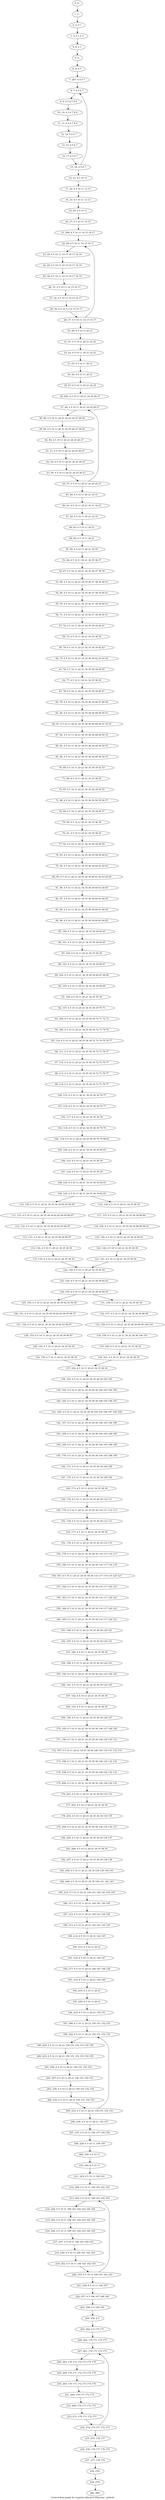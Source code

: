 digraph G {
graph [label="Control-flow-graph for register allocator (function _prtbrd)"]
0[label="0, 0: "];
1[label="1, 1: "];
2[label="2, 2: 0 1 "];
3[label="3, 3: 0 1 2 3 "];
4[label="4, 4: 2 3 "];
5[label="5, 5: "];
6[label="6, 8: 4 5 "];
7[label="7, 287: 4 5 6 7 "];
8[label="8, 7: 4 5 6 7 "];
9[label="9, 9: 4 5 6 7 8 9 "];
10[label="10, 10: 4 5 6 7 8 9 "];
11[label="11, 11: 4 5 6 7 8 9 "];
12[label="12, 12: 4 5 6 7 "];
13[label="13, 15: 4 5 6 7 "];
14[label="14, 17: 4 5 6 7 "];
15[label="15, 18: 4 5 6 7 "];
16[label="16, 21: 4 5 10 11 "];
17[label="17, 22: 4 5 10 11 12 13 "];
18[label="18, 23: 4 5 10 11 12 13 "];
19[label="19, 24: 4 5 10 11 "];
20[label="20, 27: 4 5 10 11 14 15 "];
21[label="21, 290: 4 5 10 11 14 15 16 17 "];
22[label="22, 26: 4 5 10 11 14 15 16 17 "];
23[label="23, 28: 4 5 10 11 14 15 16 17 18 19 "];
24[label="24, 29: 4 5 10 11 14 15 16 17 18 19 "];
25[label="25, 30: 4 5 10 11 14 15 16 17 18 19 "];
26[label="26, 31: 4 5 10 11 14 15 16 17 "];
27[label="27, 34: 4 5 10 11 14 15 16 17 "];
28[label="28, 36: 4 5 10 11 14 15 16 17 "];
29[label="29, 37: 4 5 10 11 14 15 16 17 "];
30[label="30, 40: 4 5 10 11 20 21 "];
31[label="31, 41: 4 5 10 11 20 21 22 23 "];
32[label="32, 42: 4 5 10 11 20 21 22 23 "];
33[label="33, 43: 4 5 10 11 20 21 "];
34[label="34, 44: 4 5 10 11 20 21 "];
35[label="35, 47: 4 5 10 11 20 21 24 25 "];
36[label="36, 293: 4 5 10 11 20 21 24 25 26 27 "];
37[label="37, 46: 4 5 10 11 20 21 24 25 26 27 "];
38[label="38, 48: 4 5 10 11 20 21 24 25 26 27 28 29 "];
39[label="39, 49: 4 5 10 11 20 21 24 25 26 27 28 29 "];
40[label="40, 50: 4 5 10 11 20 21 24 25 26 27 "];
41[label="41, 51: 4 5 10 11 20 21 24 25 26 27 "];
42[label="42, 54: 4 5 10 11 20 21 24 25 26 27 "];
43[label="43, 56: 4 5 10 11 20 21 24 25 26 27 "];
44[label="44, 57: 4 5 10 11 20 21 24 25 26 27 "];
45[label="45, 60: 4 5 10 11 20 21 30 31 "];
46[label="46, 61: 4 5 10 11 20 21 30 31 32 33 "];
47[label="47, 62: 4 5 10 11 20 21 32 33 "];
48[label="48, 63: 4 5 10 11 20 21 "];
49[label="49, 64: 4 5 10 11 20 21 "];
50[label="50, 65: 4 5 10 11 20 21 34 35 "];
51[label="51, 66: 4 5 10 11 20 21 34 35 36 37 "];
52[label="52, 67: 4 5 10 11 20 21 34 35 36 37 38 39 "];
53[label="53, 68: 4 5 10 11 20 21 34 35 36 37 38 39 40 41 "];
54[label="54, 69: 4 5 10 11 20 21 34 35 36 37 38 39 40 41 "];
55[label="55, 70: 4 5 10 11 20 21 34 35 36 37 38 39 40 41 "];
56[label="56, 71: 4 5 10 11 20 21 34 35 36 37 38 39 40 41 "];
57[label="57, 72: 4 5 10 11 20 21 34 35 38 39 40 41 "];
58[label="58, 73: 4 5 10 11 20 21 34 35 38 39 "];
59[label="59, 74: 4 5 10 11 20 21 34 35 38 39 42 43 "];
60[label="60, 75: 4 5 10 11 20 21 34 35 38 39 42 43 44 45 "];
61[label="61, 76: 4 5 10 11 20 21 34 35 38 39 44 45 "];
62[label="62, 77: 4 5 10 11 20 21 34 35 38 39 "];
63[label="63, 78: 4 5 10 11 20 21 34 35 38 39 46 47 "];
64[label="64, 79: 4 5 10 11 20 21 34 35 38 39 46 47 48 49 "];
65[label="65, 80: 4 5 10 11 20 21 34 35 38 39 48 49 50 51 "];
66[label="66, 81: 4 5 10 11 20 21 34 35 38 39 48 49 50 51 52 53 "];
67[label="67, 82: 4 5 10 11 20 21 34 35 38 39 48 49 52 53 "];
68[label="68, 83: 4 5 10 11 20 21 34 35 38 39 48 49 52 53 "];
69[label="69, 84: 4 5 10 11 20 21 34 35 38 39 48 49 52 53 "];
70[label="70, 85: 4 5 10 11 20 21 34 35 38 39 52 53 "];
71[label="71, 86: 4 5 10 11 20 21 34 35 38 39 "];
72[label="72, 87: 4 5 10 11 20 21 34 35 38 39 54 55 "];
73[label="73, 88: 4 5 10 11 20 21 34 35 38 39 54 55 56 57 "];
74[label="74, 89: 4 5 10 11 20 21 34 35 38 39 56 57 "];
75[label="75, 90: 4 5 10 11 20 21 34 35 38 39 "];
76[label="76, 91: 4 5 10 11 20 21 34 35 38 39 "];
77[label="77, 92: 4 5 10 11 20 21 34 35 38 39 58 59 "];
78[label="78, 93: 4 5 10 11 20 21 34 35 38 39 58 59 60 61 "];
79[label="79, 94: 4 5 10 11 20 21 34 35 38 39 60 61 62 63 "];
80[label="80, 95: 4 5 10 11 20 21 34 35 38 39 60 61 62 63 64 65 "];
81[label="81, 96: 4 5 10 11 20 21 34 35 38 39 60 61 64 65 "];
82[label="82, 97: 4 5 10 11 20 21 34 35 38 39 60 61 64 65 "];
83[label="83, 98: 4 5 10 11 20 21 34 35 38 39 60 61 64 65 "];
84[label="84, 99: 4 5 10 11 20 21 34 35 38 39 60 61 64 65 "];
85[label="85, 100: 4 5 10 11 20 21 34 35 38 39 64 65 "];
86[label="86, 101: 4 5 10 11 20 21 34 35 38 39 64 65 "];
87[label="87, 102: 4 5 10 11 20 21 34 35 38 39 "];
88[label="88, 103: 4 5 10 11 20 21 34 35 38 39 66 67 "];
89[label="89, 104: 4 5 10 11 20 21 34 35 38 39 66 67 68 69 "];
90[label="90, 105: 4 5 10 11 20 21 34 35 38 39 68 69 "];
91[label="91, 106: 4 5 10 11 20 21 34 35 38 39 "];
92[label="92, 107: 4 5 10 11 20 21 34 35 38 39 70 71 "];
93[label="93, 108: 4 5 10 11 20 21 34 35 38 39 70 71 72 73 "];
94[label="94, 109: 4 5 10 11 20 21 34 35 38 39 72 73 74 75 "];
95[label="95, 110: 4 5 10 11 20 21 34 35 38 39 72 73 74 75 76 77 "];
96[label="96, 111: 4 5 10 11 20 21 34 35 38 39 72 73 76 77 "];
97[label="97, 112: 4 5 10 11 20 21 34 35 38 39 72 73 76 77 "];
98[label="98, 113: 4 5 10 11 20 21 34 35 38 39 72 73 76 77 "];
99[label="99, 114: 4 5 10 11 20 21 34 35 38 39 72 73 76 77 "];
100[label="100, 115: 4 5 10 11 20 21 34 35 38 39 76 77 "];
101[label="101, 116: 4 5 10 11 20 21 34 35 38 39 76 77 "];
102[label="102, 117: 4 5 10 11 20 21 34 35 38 39 "];
103[label="103, 118: 4 5 10 11 20 21 34 35 38 39 78 79 "];
104[label="104, 119: 4 5 10 11 20 21 34 35 38 39 78 79 80 81 "];
105[label="105, 120: 4 5 10 11 20 21 34 35 38 39 80 81 "];
106[label="106, 121: 4 5 10 11 20 21 34 35 38 39 "];
107[label="107, 122: 4 5 10 11 20 21 34 35 38 39 "];
108[label="108, 124: 4 5 10 11 20 21 34 35 38 39 82 83 "];
109[label="109, 125: 4 5 10 11 20 21 34 35 38 39 82 83 "];
110[label="110, 130: 4 5 10 11 20 21 34 35 38 39 82 83 84 85 "];
111[label="111, 131: 4 5 10 11 20 21 34 35 38 39 82 83 84 85 86 87 "];
112[label="112, 132: 4 5 10 11 20 21 34 35 38 39 82 83 86 87 "];
113[label="113, 133: 4 5 10 11 20 21 34 35 38 39 86 87 "];
114[label="114, 134: 4 5 10 11 20 21 34 35 38 39 "];
115[label="115, 135: 4 5 10 11 20 21 34 35 38 39 "];
116[label="116, 136: 4 5 10 11 20 21 34 35 38 39 "];
117[label="117, 137: 4 5 10 11 20 21 34 35 38 39 88 89 "];
118[label="118, 138: 4 5 10 11 20 21 34 35 38 39 88 89 90 91 "];
119[label="119, 139: 4 5 10 11 20 21 34 35 38 39 90 91 "];
120[label="120, 140: 4 5 10 11 20 21 34 35 38 39 "];
121[label="121, 141: 4 5 10 11 20 21 34 35 38 39 "];
122[label="122, 142: 4 5 10 11 20 21 34 35 38 39 "];
123[label="123, 144: 4 5 10 11 20 21 34 35 38 39 92 93 "];
124[label="124, 145: 4 5 10 11 20 21 34 35 38 39 92 93 "];
125[label="125, 150: 4 5 10 11 20 21 34 35 38 39 92 93 94 95 "];
126[label="126, 151: 4 5 10 11 20 21 34 35 38 39 92 93 94 95 96 97 "];
127[label="127, 152: 4 5 10 11 20 21 34 35 38 39 92 93 96 97 "];
128[label="128, 153: 4 5 10 11 20 21 34 35 38 39 96 97 "];
129[label="129, 154: 4 5 10 11 20 21 34 35 38 39 "];
130[label="130, 155: 4 5 10 11 20 21 34 35 38 39 "];
131[label="131, 156: 4 5 10 11 20 21 34 35 38 39 "];
132[label="132, 157: 4 5 10 11 20 21 34 35 38 39 98 99 "];
133[label="133, 158: 4 5 10 11 20 21 34 35 38 39 98 99 100 101 "];
134[label="134, 159: 4 5 10 11 20 21 34 35 38 39 100 101 "];
135[label="135, 160: 4 5 10 11 20 21 34 35 38 39 "];
136[label="136, 161: 4 5 10 11 20 21 34 35 38 39 "];
137[label="137, 162: 4 5 10 11 20 21 34 35 38 39 "];
138[label="138, 163: 4 5 10 11 20 21 34 35 38 39 102 103 "];
139[label="139, 164: 4 5 10 11 20 21 34 35 38 39 102 103 104 105 "];
140[label="140, 165: 4 5 10 11 20 21 34 35 38 39 104 105 106 107 "];
141[label="141, 166: 4 5 10 11 20 21 34 35 38 39 104 105 106 107 108 109 "];
142[label="142, 167: 4 5 10 11 20 21 34 35 38 39 104 105 108 109 "];
143[label="143, 168: 4 5 10 11 20 21 34 35 38 39 104 105 108 109 "];
144[label="144, 169: 4 5 10 11 20 21 34 35 38 39 104 105 108 109 "];
145[label="145, 170: 4 5 10 11 20 21 34 35 38 39 104 105 108 109 "];
146[label="146, 171: 4 5 10 11 20 21 34 35 38 39 108 109 "];
147[label="147, 172: 4 5 10 11 20 21 34 35 38 39 108 109 "];
148[label="148, 173: 4 5 10 11 20 21 34 35 38 39 "];
149[label="149, 174: 4 5 10 11 20 21 34 35 38 39 110 111 "];
150[label="150, 175: 4 5 10 11 20 21 34 35 38 39 110 111 112 113 "];
151[label="151, 176: 4 5 10 11 20 21 34 35 38 39 112 113 "];
152[label="152, 177: 4 5 10 11 20 21 34 35 38 39 "];
153[label="153, 178: 4 5 10 11 20 21 34 35 38 39 114 115 "];
154[label="154, 179: 4 5 10 11 20 21 34 35 38 39 114 115 116 117 "];
155[label="155, 180: 4 5 10 11 20 21 34 35 38 39 116 117 118 119 "];
156[label="156, 181: 4 5 10 11 20 21 34 35 38 39 116 117 118 119 120 121 "];
157[label="157, 182: 4 5 10 11 20 21 34 35 38 39 116 117 120 121 "];
158[label="158, 183: 4 5 10 11 20 21 34 35 38 39 116 117 120 121 "];
159[label="159, 184: 4 5 10 11 20 21 34 35 38 39 116 117 120 121 "];
160[label="160, 185: 4 5 10 11 20 21 34 35 38 39 116 117 120 121 "];
161[label="161, 186: 4 5 10 11 20 21 34 35 38 39 120 121 "];
162[label="162, 187: 4 5 10 11 20 21 34 35 38 39 120 121 "];
163[label="163, 188: 4 5 10 11 20 21 34 35 38 39 "];
164[label="164, 189: 4 5 10 11 20 21 34 35 38 39 122 123 "];
165[label="165, 190: 4 5 10 11 20 21 34 35 38 39 122 123 124 125 "];
166[label="166, 191: 4 5 10 11 20 21 34 35 38 39 124 125 "];
167[label="167, 192: 4 5 10 11 20 21 34 35 38 39 "];
168[label="168, 193: 4 5 10 11 20 21 34 35 38 39 "];
169[label="169, 194: 4 5 10 11 20 21 34 35 38 39 126 127 "];
170[label="170, 195: 4 5 10 11 20 21 34 35 38 39 126 127 128 129 "];
171[label="171, 196: 4 5 10 11 20 21 34 35 38 39 128 129 130 131 "];
172[label="172, 197: 4 5 10 11 20 21 34 35 38 39 128 129 130 131 132 133 "];
173[label="173, 198: 4 5 10 11 20 21 34 35 38 39 128 129 132 133 "];
174[label="174, 199: 4 5 10 11 20 21 34 35 38 39 128 129 132 133 "];
175[label="175, 200: 4 5 10 11 20 21 34 35 38 39 128 129 132 133 "];
176[label="176, 201: 4 5 10 11 20 21 34 35 38 39 132 133 "];
177[label="177, 202: 4 5 10 11 20 21 34 35 38 39 "];
178[label="178, 203: 4 5 10 11 20 21 34 35 38 39 134 135 "];
179[label="179, 204: 4 5 10 11 20 21 34 35 38 39 134 135 136 137 "];
180[label="180, 205: 4 5 10 11 20 21 34 35 38 39 136 137 "];
181[label="181, 206: 4 5 10 11 20 21 34 35 38 39 "];
182[label="182, 207: 4 5 10 11 20 21 34 35 38 39 138 139 "];
183[label="183, 208: 4 5 10 11 20 21 34 35 138 139 140 141 "];
184[label="184, 209: 4 5 10 11 20 21 34 35 140 141 142 143 "];
185[label="185, 210: 4 5 10 11 20 21 140 141 142 143 144 145 "];
186[label="186, 211: 4 5 10 11 20 21 140 141 144 145 "];
187[label="187, 212: 4 5 10 11 20 21 140 141 144 145 "];
188[label="188, 213: 4 5 10 11 20 21 140 141 144 145 "];
189[label="189, 214: 4 5 10 11 20 21 144 145 "];
190[label="190, 215: 4 5 10 11 20 21 "];
191[label="191, 216: 4 5 10 11 20 21 146 147 "];
192[label="192, 217: 4 5 10 11 20 21 146 147 148 149 "];
193[label="193, 218: 4 5 10 11 20 21 148 149 "];
194[label="194, 219: 4 5 10 11 20 21 "];
195[label="195, 220: 4 5 10 11 20 21 "];
196[label="196, 223: 4 5 10 11 20 21 150 151 "];
197[label="197, 296: 4 5 10 11 20 21 150 151 152 153 "];
198[label="198, 222: 4 5 10 11 20 21 150 151 152 153 "];
199[label="199, 224: 4 5 10 11 20 21 150 151 152 153 154 155 "];
200[label="200, 225: 4 5 10 11 20 21 150 151 152 153 154 155 "];
201[label="201, 226: 4 5 10 11 20 21 150 151 152 153 "];
202[label="202, 227: 4 5 10 11 20 21 150 151 152 153 "];
203[label="203, 230: 4 5 10 11 20 21 150 151 152 153 "];
204[label="204, 232: 4 5 10 11 20 21 150 151 152 153 "];
205[label="205, 233: 4 5 10 11 20 21 150 151 152 153 "];
206[label="206, 236: 4 5 10 11 20 21 156 157 "];
207[label="207, 237: 4 5 10 11 156 157 158 159 "];
208[label="208, 238: 4 5 10 11 158 159 "];
209[label="209, 239: 4 5 10 11 "];
210[label="210, 240: 4 5 10 11 "];
211[label="211, 243: 4 5 10 11 160 161 "];
212[label="212, 299: 4 5 10 11 160 161 162 163 "];
213[label="213, 242: 4 5 10 11 160 161 162 163 "];
214[label="214, 244: 4 5 10 11 160 161 162 163 164 165 "];
215[label="215, 245: 4 5 10 11 160 161 162 163 164 165 "];
216[label="216, 246: 4 5 10 11 160 161 162 163 164 165 "];
217[label="217, 247: 4 5 10 11 160 161 162 163 "];
218[label="218, 250: 4 5 10 11 160 161 162 163 "];
219[label="219, 252: 4 5 10 11 160 161 162 163 "];
220[label="220, 253: 4 5 10 11 160 161 162 163 "];
221[label="221, 256: 4 5 10 11 166 167 "];
222[label="222, 257: 4 5 166 167 168 169 "];
223[label="223, 258: 4 5 168 169 "];
224[label="224, 259: 4 5 "];
225[label="225, 262: 4 5 170 171 "];
226[label="226, 302: 170 171 172 173 "];
227[label="227, 261: 170 171 172 173 "];
228[label="228, 263: 170 171 172 173 174 175 "];
229[label="229, 264: 170 171 172 173 174 175 "];
230[label="230, 265: 170 171 172 173 174 175 "];
231[label="231, 266: 170 171 172 173 "];
232[label="232, 269: 170 171 172 173 "];
233[label="233, 271: 170 171 172 173 "];
234[label="234, 272: 170 171 172 173 "];
235[label="235, 275: 176 177 "];
236[label="236, 276: 176 177 178 179 "];
237[label="237, 277: 178 179 "];
238[label="238, 278: "];
239[label="239, 279: "];
240[label="240, 280: "];
0->1 ;
1->2 ;
2->3 ;
3->4 ;
4->5 ;
5->6 ;
6->7 ;
7->8 ;
8->9 ;
9->10 ;
10->11 ;
11->12 ;
12->13 ;
13->14 ;
14->15 ;
15->16 ;
15->8 ;
16->17 ;
17->18 ;
18->19 ;
19->20 ;
20->21 ;
21->22 ;
22->23 ;
23->24 ;
24->25 ;
25->26 ;
26->27 ;
27->28 ;
28->29 ;
29->30 ;
29->22 ;
30->31 ;
31->32 ;
32->33 ;
33->34 ;
34->35 ;
35->36 ;
36->37 ;
37->38 ;
38->39 ;
39->40 ;
40->41 ;
41->42 ;
42->43 ;
43->44 ;
44->45 ;
44->37 ;
45->46 ;
46->47 ;
47->48 ;
48->49 ;
49->50 ;
50->51 ;
51->52 ;
52->53 ;
53->54 ;
54->55 ;
55->56 ;
56->57 ;
57->58 ;
58->59 ;
59->60 ;
60->61 ;
61->62 ;
62->63 ;
63->64 ;
64->65 ;
65->66 ;
66->67 ;
67->68 ;
68->69 ;
69->70 ;
70->71 ;
71->72 ;
72->73 ;
73->74 ;
74->75 ;
75->76 ;
76->77 ;
77->78 ;
78->79 ;
79->80 ;
80->81 ;
81->82 ;
82->83 ;
83->84 ;
84->85 ;
85->86 ;
86->87 ;
87->88 ;
88->89 ;
89->90 ;
90->91 ;
91->92 ;
92->93 ;
93->94 ;
94->95 ;
95->96 ;
96->97 ;
97->98 ;
98->99 ;
99->100 ;
100->101 ;
101->102 ;
102->103 ;
103->104 ;
104->105 ;
105->106 ;
106->107 ;
107->108 ;
108->109 ;
109->110 ;
109->116 ;
110->111 ;
111->112 ;
112->113 ;
113->114 ;
114->115 ;
115->122 ;
116->117 ;
117->118 ;
118->119 ;
119->120 ;
120->121 ;
121->122 ;
122->123 ;
123->124 ;
124->125 ;
124->131 ;
125->126 ;
126->127 ;
127->128 ;
128->129 ;
129->130 ;
130->137 ;
131->132 ;
132->133 ;
133->134 ;
134->135 ;
135->136 ;
136->137 ;
137->138 ;
138->139 ;
139->140 ;
140->141 ;
141->142 ;
142->143 ;
143->144 ;
144->145 ;
145->146 ;
146->147 ;
147->148 ;
148->149 ;
149->150 ;
150->151 ;
151->152 ;
152->153 ;
153->154 ;
154->155 ;
155->156 ;
156->157 ;
157->158 ;
158->159 ;
159->160 ;
160->161 ;
161->162 ;
162->163 ;
163->164 ;
164->165 ;
165->166 ;
166->167 ;
167->168 ;
168->169 ;
169->170 ;
170->171 ;
171->172 ;
172->173 ;
173->174 ;
174->175 ;
175->176 ;
176->177 ;
177->178 ;
178->179 ;
179->180 ;
180->181 ;
181->182 ;
182->183 ;
183->184 ;
184->185 ;
185->186 ;
186->187 ;
187->188 ;
188->189 ;
189->190 ;
190->191 ;
191->192 ;
192->193 ;
193->194 ;
194->195 ;
195->196 ;
196->197 ;
197->198 ;
198->199 ;
199->200 ;
200->201 ;
201->202 ;
202->203 ;
203->204 ;
204->205 ;
205->206 ;
205->198 ;
206->207 ;
207->208 ;
208->209 ;
209->210 ;
210->211 ;
211->212 ;
212->213 ;
213->214 ;
214->215 ;
215->216 ;
216->217 ;
217->218 ;
218->219 ;
219->220 ;
220->221 ;
220->213 ;
221->222 ;
222->223 ;
223->224 ;
224->225 ;
225->226 ;
226->227 ;
227->228 ;
228->229 ;
229->230 ;
230->231 ;
231->232 ;
232->233 ;
233->234 ;
234->235 ;
234->227 ;
235->236 ;
236->237 ;
237->238 ;
238->239 ;
239->240 ;
}
